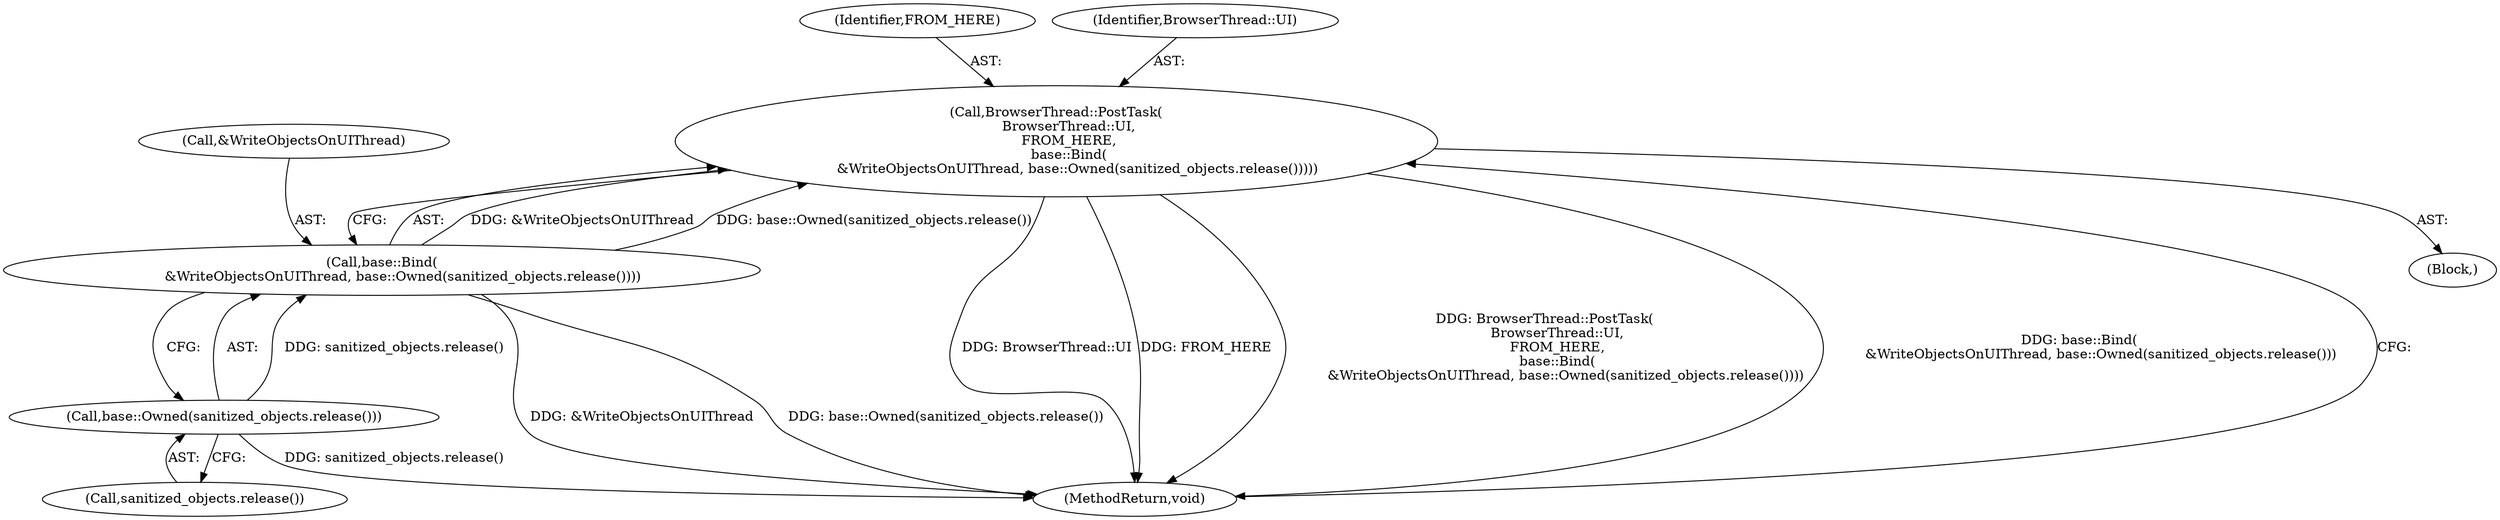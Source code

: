 digraph "0_Chrome_5b0d76edd5d6d4054b2e1263e23c852226c5f701@API" {
"1000113" [label="(Call,BrowserThread::PostTask(\n      BrowserThread::UI,\n      FROM_HERE,\n      base::Bind(\n          &WriteObjectsOnUIThread, base::Owned(sanitized_objects.release()))))"];
"1000116" [label="(Call,base::Bind(\n          &WriteObjectsOnUIThread, base::Owned(sanitized_objects.release())))"];
"1000119" [label="(Call,base::Owned(sanitized_objects.release()))"];
"1000102" [label="(Block,)"];
"1000113" [label="(Call,BrowserThread::PostTask(\n      BrowserThread::UI,\n      FROM_HERE,\n      base::Bind(\n          &WriteObjectsOnUIThread, base::Owned(sanitized_objects.release()))))"];
"1000116" [label="(Call,base::Bind(\n          &WriteObjectsOnUIThread, base::Owned(sanitized_objects.release())))"];
"1000117" [label="(Call,&WriteObjectsOnUIThread)"];
"1000115" [label="(Identifier,FROM_HERE)"];
"1000119" [label="(Call,base::Owned(sanitized_objects.release()))"];
"1000114" [label="(Identifier,BrowserThread::UI)"];
"1000121" [label="(MethodReturn,void)"];
"1000120" [label="(Call,sanitized_objects.release())"];
"1000113" -> "1000102"  [label="AST: "];
"1000113" -> "1000116"  [label="CFG: "];
"1000114" -> "1000113"  [label="AST: "];
"1000115" -> "1000113"  [label="AST: "];
"1000116" -> "1000113"  [label="AST: "];
"1000121" -> "1000113"  [label="CFG: "];
"1000113" -> "1000121"  [label="DDG: BrowserThread::UI"];
"1000113" -> "1000121"  [label="DDG: FROM_HERE"];
"1000113" -> "1000121"  [label="DDG: BrowserThread::PostTask(\n      BrowserThread::UI,\n      FROM_HERE,\n      base::Bind(\n          &WriteObjectsOnUIThread, base::Owned(sanitized_objects.release())))"];
"1000113" -> "1000121"  [label="DDG: base::Bind(\n          &WriteObjectsOnUIThread, base::Owned(sanitized_objects.release()))"];
"1000116" -> "1000113"  [label="DDG: &WriteObjectsOnUIThread"];
"1000116" -> "1000113"  [label="DDG: base::Owned(sanitized_objects.release())"];
"1000116" -> "1000119"  [label="CFG: "];
"1000117" -> "1000116"  [label="AST: "];
"1000119" -> "1000116"  [label="AST: "];
"1000116" -> "1000121"  [label="DDG: &WriteObjectsOnUIThread"];
"1000116" -> "1000121"  [label="DDG: base::Owned(sanitized_objects.release())"];
"1000119" -> "1000116"  [label="DDG: sanitized_objects.release()"];
"1000119" -> "1000120"  [label="CFG: "];
"1000120" -> "1000119"  [label="AST: "];
"1000119" -> "1000121"  [label="DDG: sanitized_objects.release()"];
}
